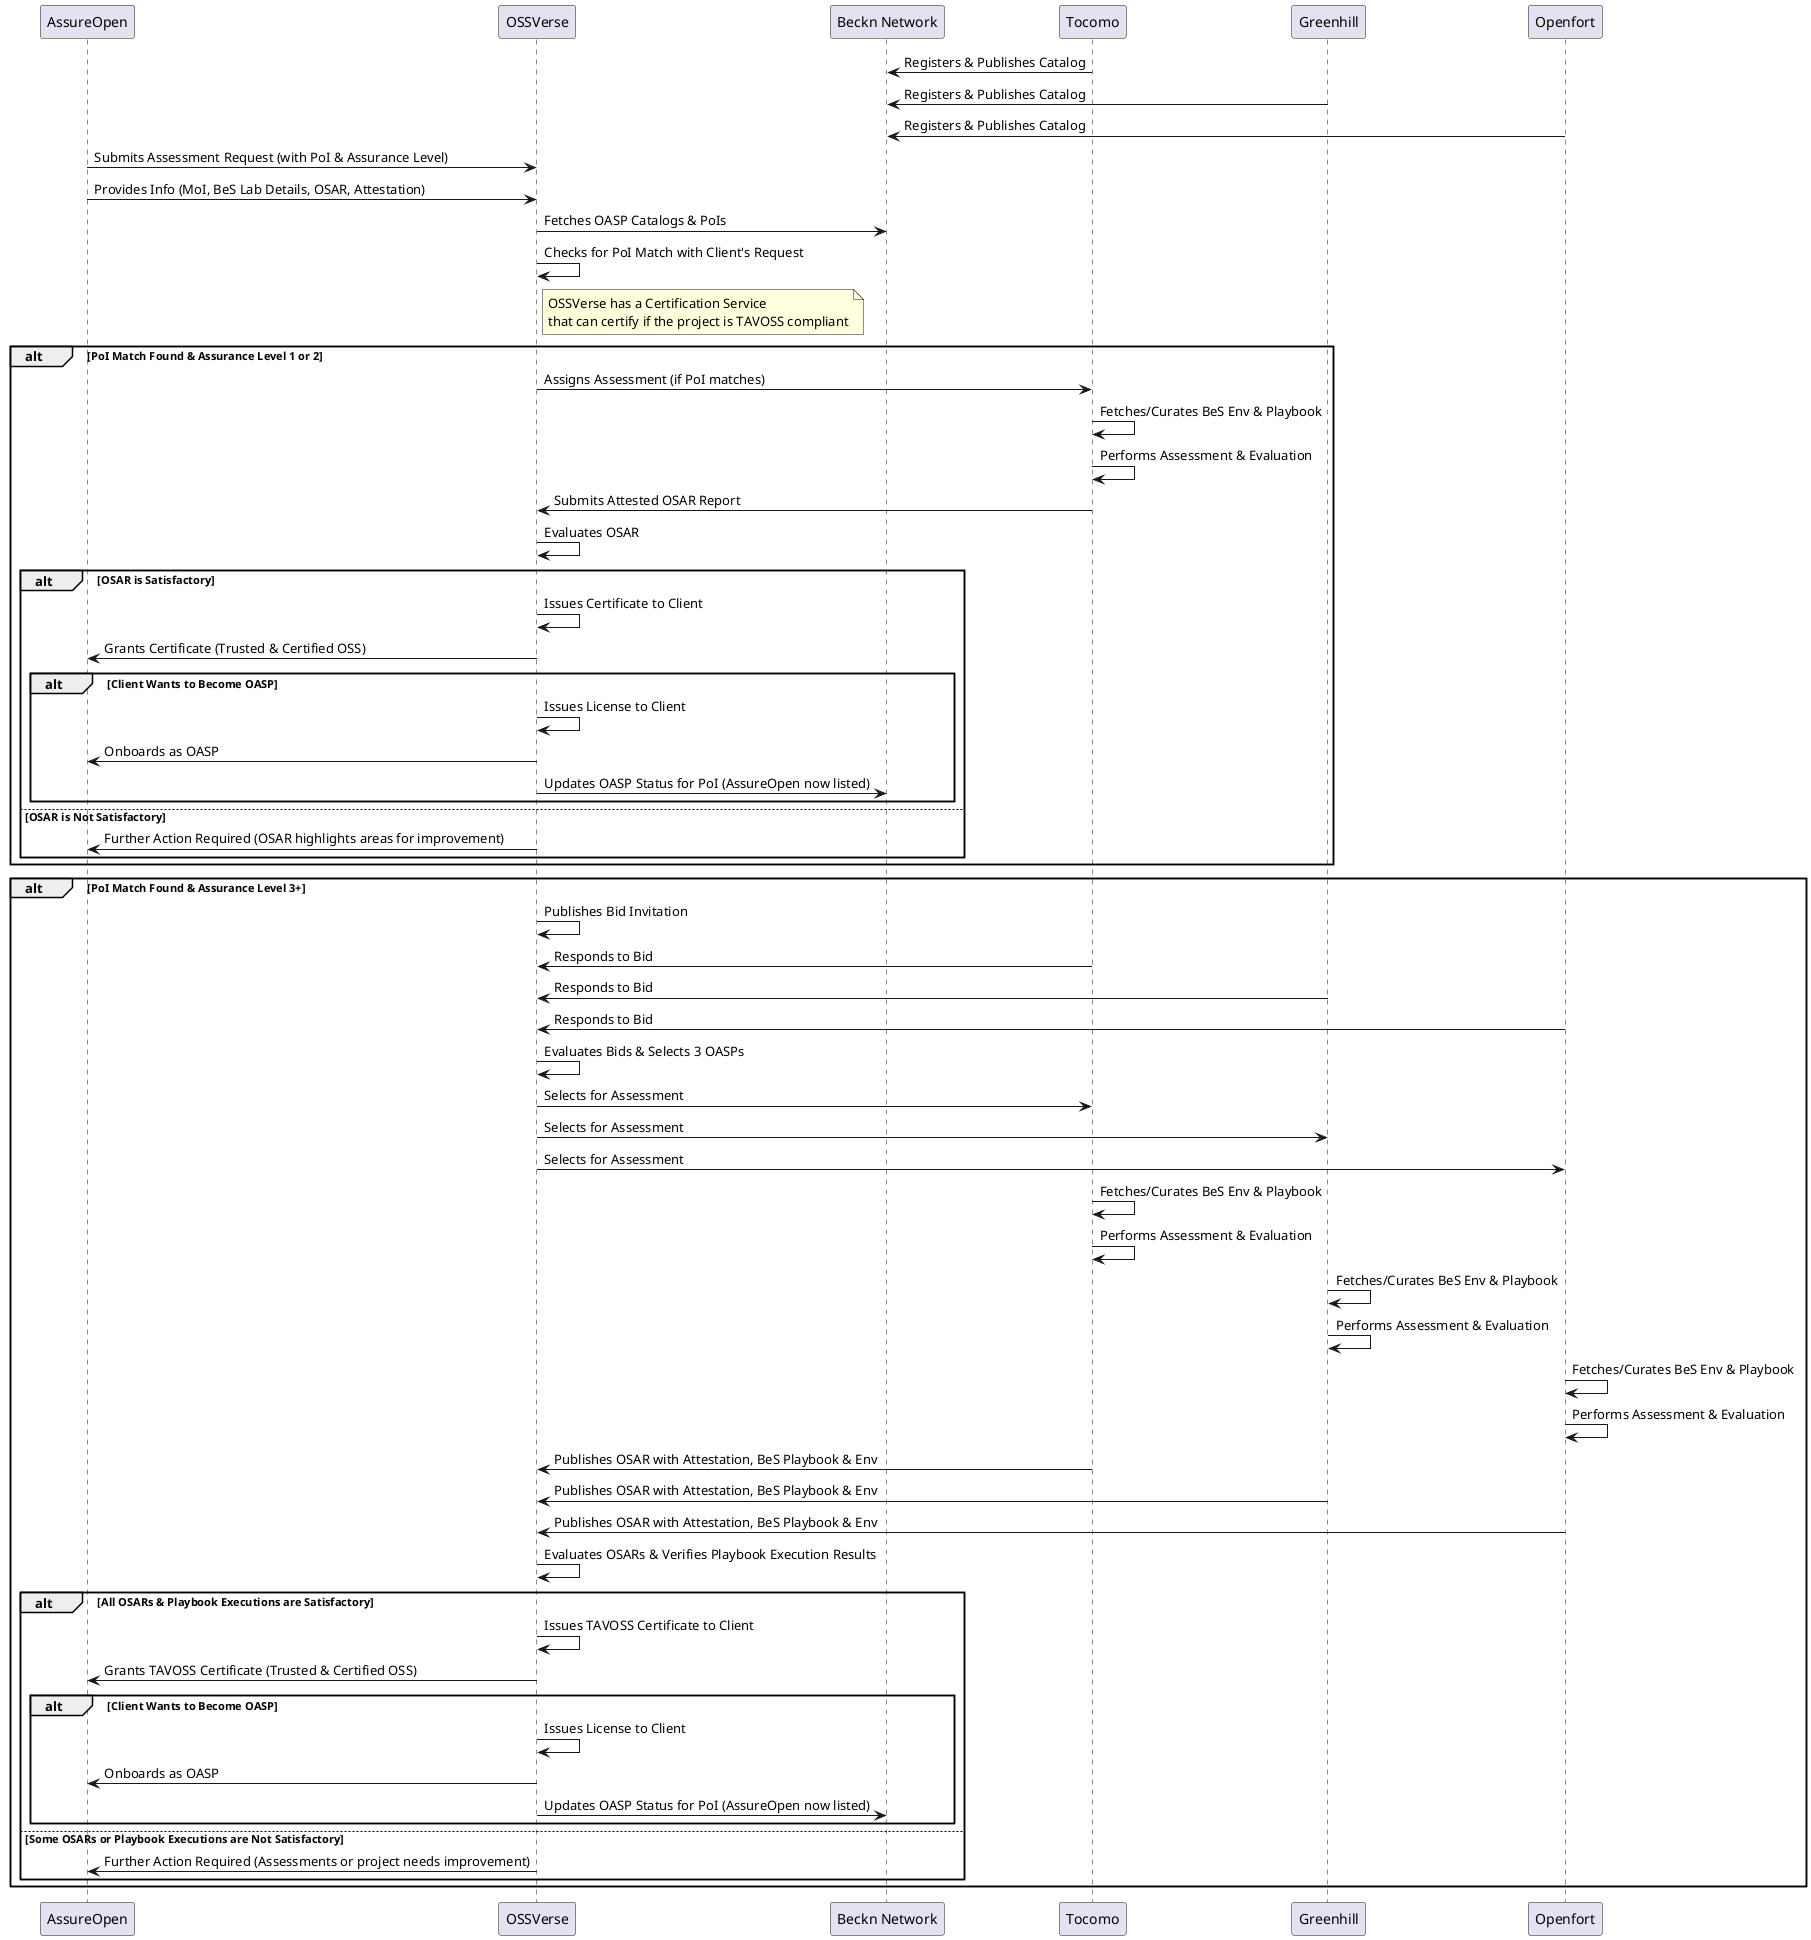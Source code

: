 @startuml
participant "AssureOpen" as Client
participant OSSVerse 
participant "Beckn Network" as Beckn
participant Tocomo
participant Greenhill
participant Openfort

Tocomo -> Beckn: Registers & Publishes Catalog
Greenhill -> Beckn: Registers & Publishes Catalog
Openfort -> Beckn: Registers & Publishes Catalog

Client -> OSSVerse: Submits Assessment Request (with PoI & Assurance Level)
Client -> OSSVerse: Provides Info (MoI, BeS Lab Details, OSAR, Attestation)
OSSVerse -> Beckn: Fetches OASP Catalogs & PoIs
OSSVerse -> OSSVerse: Checks for PoI Match with Client's Request

note right of OSSVerse: OSSVerse has a Certification Service\nthat can certify if the project is TAVOSS compliant

alt PoI Match Found & Assurance Level 1 or 2
    OSSVerse -> Tocomo: Assigns Assessment (if PoI matches)
    Tocomo -> Tocomo: Fetches/Curates BeS Env & Playbook
    Tocomo -> Tocomo: Performs Assessment & Evaluation
    Tocomo -> OSSVerse: Submits Attested OSAR Report
    OSSVerse -> OSSVerse: Evaluates OSAR
    alt OSAR is Satisfactory
        OSSVerse -> OSSVerse: Issues Certificate to Client
        OSSVerse -> Client: Grants Certificate (Trusted & Certified OSS)
        alt Client Wants to Become OASP
            OSSVerse -> OSSVerse: Issues License to Client
            OSSVerse -> Client: Onboards as OASP
            OSSVerse -> Beckn: Updates OASP Status for PoI (AssureOpen now listed)
        end 
    else OSAR is Not Satisfactory
        OSSVerse -> Client: Further Action Required (OSAR highlights areas for improvement)
    end
end

alt PoI Match Found & Assurance Level 3+
    OSSVerse -> OSSVerse: Publishes Bid Invitation
    Tocomo -> OSSVerse: Responds to Bid
    Greenhill -> OSSVerse: Responds to Bid
    Openfort -> OSSVerse: Responds to Bid
    OSSVerse -> OSSVerse: Evaluates Bids & Selects 3 OASPs
    OSSVerse -> Tocomo: Selects for Assessment
    OSSVerse -> Greenhill: Selects for Assessment
    OSSVerse -> Openfort: Selects for Assessment
    Tocomo -> Tocomo: Fetches/Curates BeS Env & Playbook
    Tocomo -> Tocomo: Performs Assessment & Evaluation
    Greenhill -> Greenhill: Fetches/Curates BeS Env & Playbook
    Greenhill -> Greenhill: Performs Assessment & Evaluation
    Openfort -> Openfort: Fetches/Curates BeS Env & Playbook
    Openfort -> Openfort: Performs Assessment & Evaluation
    Tocomo -> OSSVerse: Publishes OSAR with Attestation, BeS Playbook & Env
    Greenhill -> OSSVerse: Publishes OSAR with Attestation, BeS Playbook & Env
    Openfort -> OSSVerse: Publishes OSAR with Attestation, BeS Playbook & Env
    OSSVerse -> OSSVerse: Evaluates OSARs & Verifies Playbook Execution Results
    alt All OSARs & Playbook Executions are Satisfactory
        OSSVerse -> OSSVerse: Issues TAVOSS Certificate to Client
        OSSVerse -> Client: Grants TAVOSS Certificate (Trusted & Certified OSS) 
        alt Client Wants to Become OASP
            OSSVerse -> OSSVerse: Issues License to Client
            OSSVerse -> Client: Onboards as OASP
            OSSVerse -> Beckn: Updates OASP Status for PoI (AssureOpen now listed)
        end
    else Some OSARs or Playbook Executions are Not Satisfactory
        OSSVerse -> Client: Further Action Required (Assessments or project needs improvement)
    end
end
@enduml